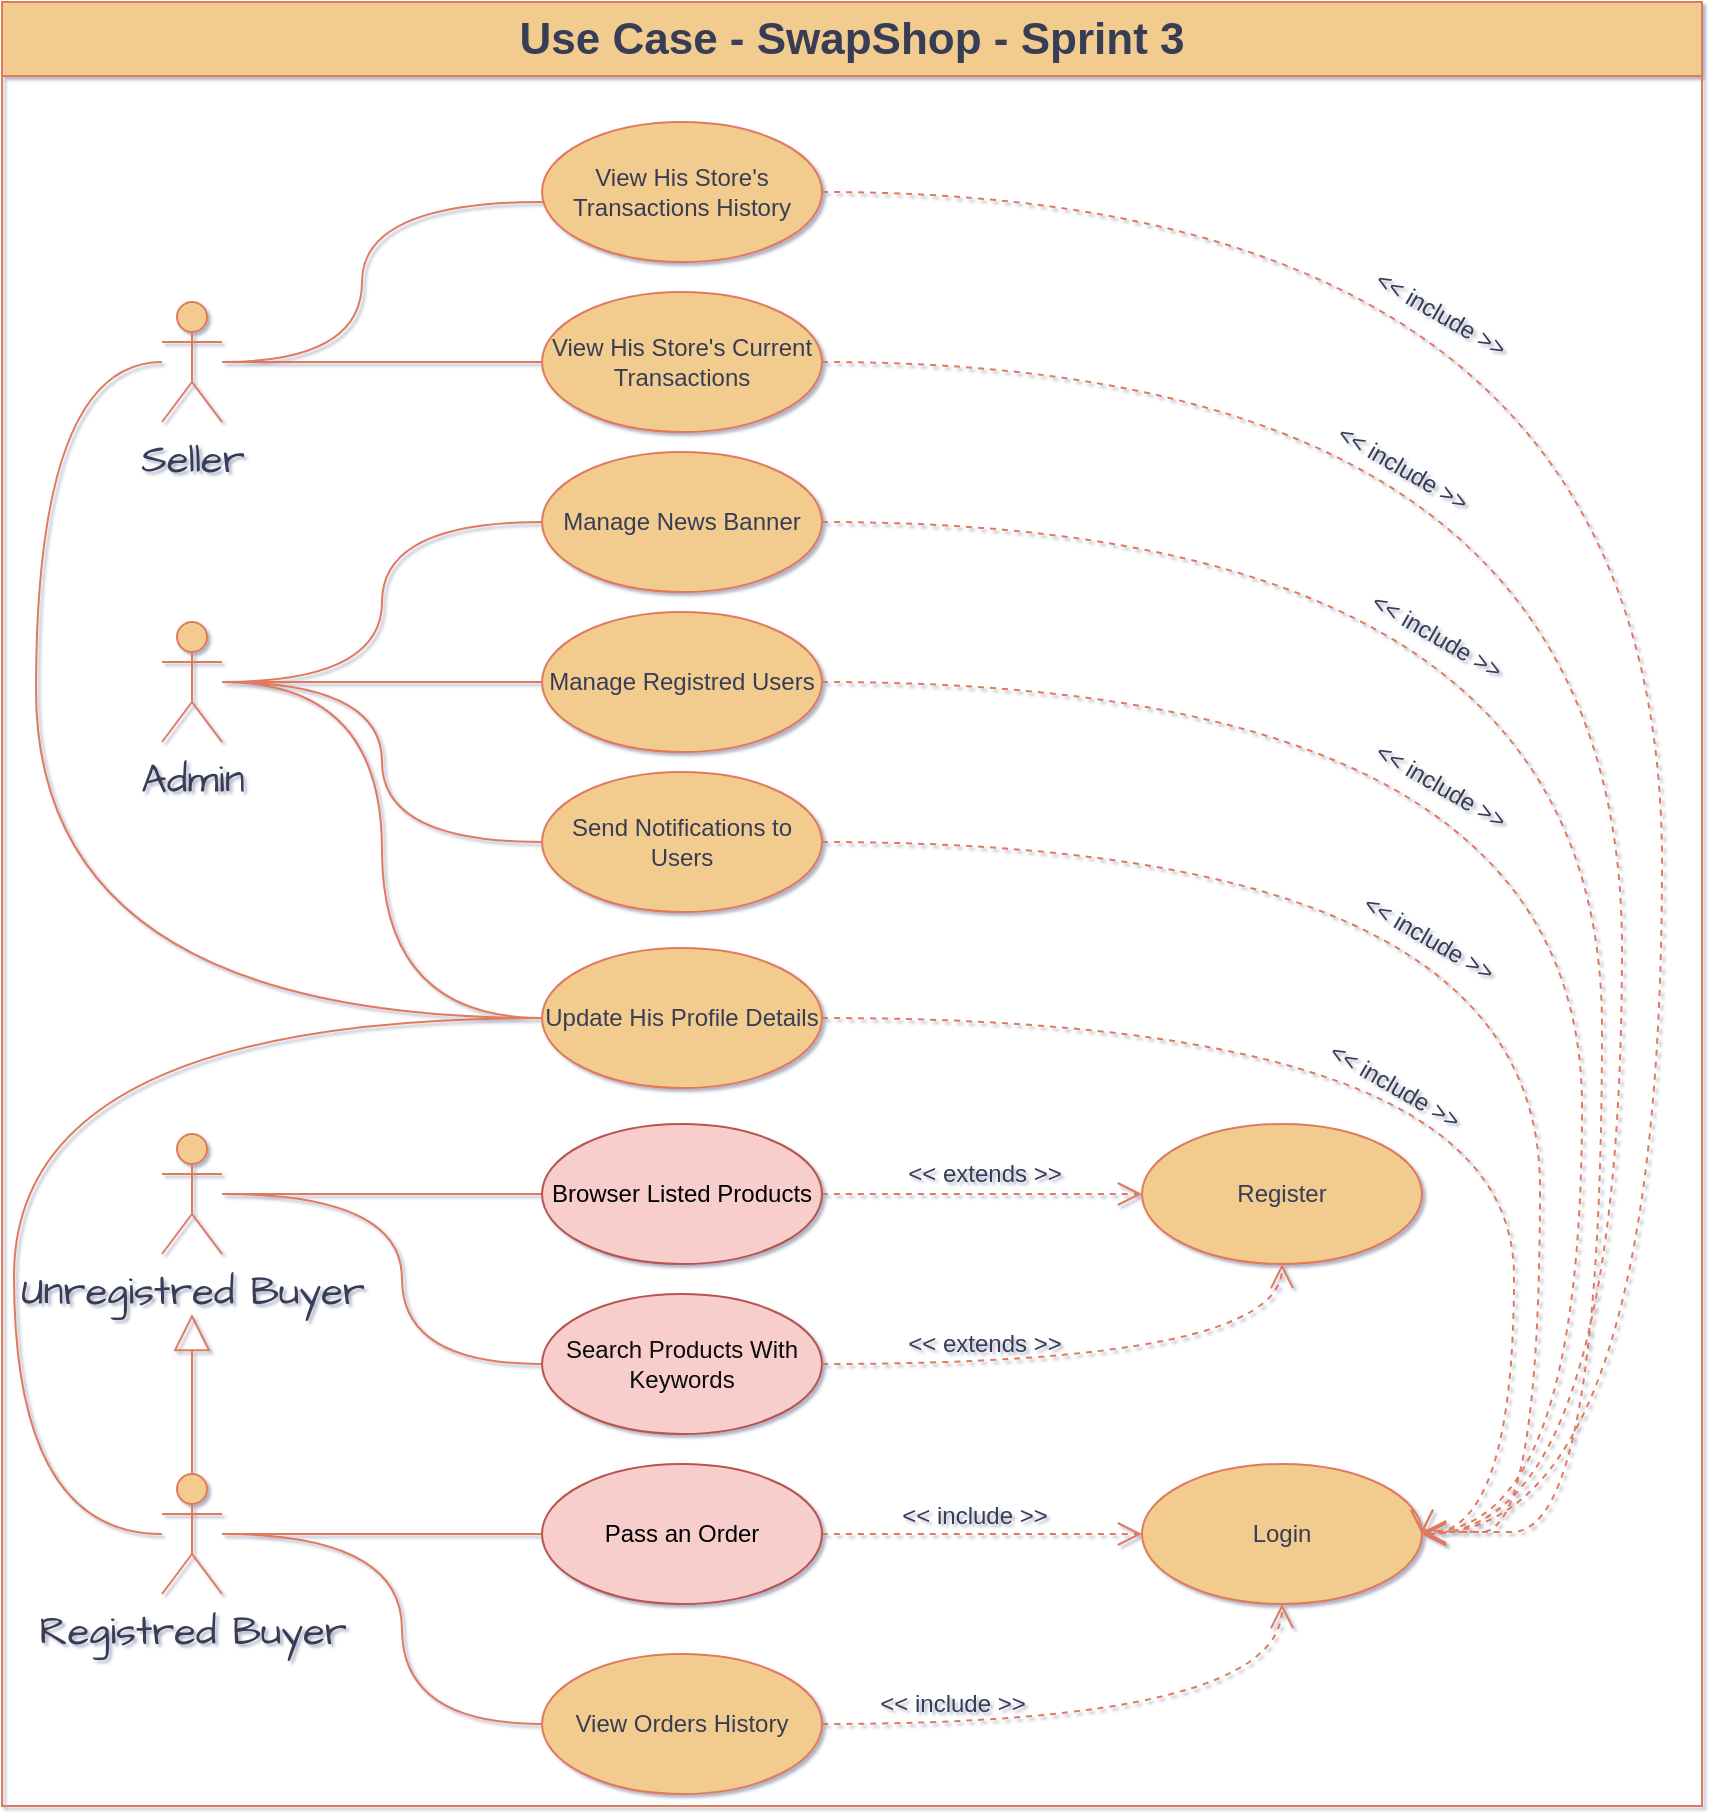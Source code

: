 <mxfile version="22.0.2" type="device">
  <diagram name="Page-1" id="z6ih7qYuso2xhcdKd3oD">
    <mxGraphModel dx="1500" dy="887" grid="0" gridSize="10" guides="1" tooltips="1" connect="1" arrows="1" fold="1" page="1" pageScale="1" pageWidth="850" pageHeight="1100" background="#ffffff" math="0" shadow="1">
      <root>
        <mxCell id="0" />
        <mxCell id="1" parent="0" />
        <mxCell id="4rw5cB1_CTzwK8eJVFjz-12" style="edgeStyle=orthogonalEdgeStyle;orthogonalLoop=1;jettySize=auto;html=1;strokeColor=#E07A5F;fontColor=#393C56;fillColor=#F2CC8F;endArrow=none;endFill=0;curved=1;" parent="1" source="4rw5cB1_CTzwK8eJVFjz-2" target="4rw5cB1_CTzwK8eJVFjz-11" edge="1">
          <mxGeometry relative="1" as="geometry" />
        </mxCell>
        <mxCell id="lIjvvMmouhFnUYT-vtNx-2" style="edgeStyle=orthogonalEdgeStyle;orthogonalLoop=1;jettySize=auto;html=1;strokeColor=#E07A5F;fontColor=#393C56;fillColor=#F2CC8F;endArrow=none;endFill=0;curved=1;entryX=0;entryY=0.5;entryDx=0;entryDy=0;" edge="1" parent="1" source="4rw5cB1_CTzwK8eJVFjz-2" target="UnjpJU-7tagS8V5Rd3ko-1">
          <mxGeometry relative="1" as="geometry">
            <mxPoint x="111" y="400" as="sourcePoint" />
            <mxPoint x="280" y="410" as="targetPoint" />
          </mxGeometry>
        </mxCell>
        <mxCell id="lIjvvMmouhFnUYT-vtNx-3" style="edgeStyle=orthogonalEdgeStyle;orthogonalLoop=1;jettySize=auto;html=1;strokeColor=#E07A5F;fontColor=#393C56;fillColor=#F2CC8F;endArrow=none;endFill=0;curved=1;entryX=0;entryY=0.5;entryDx=0;entryDy=0;" edge="1" parent="1" source="4rw5cB1_CTzwK8eJVFjz-2" target="UnjpJU-7tagS8V5Rd3ko-2">
          <mxGeometry relative="1" as="geometry">
            <mxPoint x="110" y="400" as="sourcePoint" />
            <mxPoint x="290" y="420" as="targetPoint" />
          </mxGeometry>
        </mxCell>
        <mxCell id="lIjvvMmouhFnUYT-vtNx-5" style="edgeStyle=orthogonalEdgeStyle;orthogonalLoop=1;jettySize=auto;html=1;strokeColor=#E07A5F;fontColor=#393C56;fillColor=#F2CC8F;endArrow=none;endFill=0;curved=1;entryX=0;entryY=0.5;entryDx=0;entryDy=0;" edge="1" parent="1" source="4rw5cB1_CTzwK8eJVFjz-22" target="lIjvvMmouhFnUYT-vtNx-4">
          <mxGeometry relative="1" as="geometry">
            <mxPoint x="118" y="655" as="sourcePoint" />
            <mxPoint x="280" y="330" as="targetPoint" />
            <Array as="points">
              <mxPoint x="6" y="826" />
              <mxPoint x="6" y="568" />
            </Array>
          </mxGeometry>
        </mxCell>
        <mxCell id="lIjvvMmouhFnUYT-vtNx-6" style="edgeStyle=orthogonalEdgeStyle;orthogonalLoop=1;jettySize=auto;html=1;strokeColor=#E07A5F;fontColor=#393C56;fillColor=#F2CC8F;endArrow=none;endFill=0;curved=1;entryX=0;entryY=0.5;entryDx=0;entryDy=0;" edge="1" parent="1" source="4rw5cB1_CTzwK8eJVFjz-2" target="lIjvvMmouhFnUYT-vtNx-4">
          <mxGeometry relative="1" as="geometry">
            <mxPoint x="120" y="666" as="sourcePoint" />
            <mxPoint x="280" y="578" as="targetPoint" />
          </mxGeometry>
        </mxCell>
        <mxCell id="4rw5cB1_CTzwK8eJVFjz-2" value="Admin" style="shape=umlActor;verticalLabelPosition=bottom;verticalAlign=top;html=1;outlineConnect=0;hachureGap=4;strokeColor=#E07A5F;fontFamily=Architects Daughter;fontSource=https%3A%2F%2Ffonts.googleapis.com%2Fcss%3Ffamily%3DArchitects%2BDaughter;fontSize=20;fontColor=#393C56;fillColor=#F2CC8F;labelBackgroundColor=none;" parent="1" vertex="1">
          <mxGeometry x="80" y="370" width="30" height="60" as="geometry" />
        </mxCell>
        <mxCell id="4rw5cB1_CTzwK8eJVFjz-18" style="edgeStyle=orthogonalEdgeStyle;orthogonalLoop=1;jettySize=auto;html=1;strokeColor=#E07A5F;fontColor=#393C56;fillColor=#F2CC8F;endArrow=none;endFill=0;curved=1;" parent="1" source="4rw5cB1_CTzwK8eJVFjz-3" target="4rw5cB1_CTzwK8eJVFjz-16" edge="1">
          <mxGeometry relative="1" as="geometry">
            <mxPoint x="170" y="656" as="targetPoint" />
          </mxGeometry>
        </mxCell>
        <mxCell id="4rw5cB1_CTzwK8eJVFjz-19" style="edgeStyle=orthogonalEdgeStyle;orthogonalLoop=1;jettySize=auto;html=1;strokeColor=#E07A5F;fontColor=#393C56;fillColor=#F2CC8F;endArrow=none;endFill=0;curved=1;" parent="1" source="4rw5cB1_CTzwK8eJVFjz-22" target="4rw5cB1_CTzwK8eJVFjz-17" edge="1">
          <mxGeometry relative="1" as="geometry">
            <Array as="points">
              <mxPoint x="260" y="826" />
              <mxPoint x="260" y="826" />
            </Array>
          </mxGeometry>
        </mxCell>
        <mxCell id="4rw5cB1_CTzwK8eJVFjz-37" style="edgeStyle=orthogonalEdgeStyle;orthogonalLoop=1;jettySize=auto;html=1;strokeColor=#E07A5F;fontColor=#393C56;fillColor=#F2CC8F;endArrow=none;endFill=0;curved=1;" parent="1" source="4rw5cB1_CTzwK8eJVFjz-3" target="4rw5cB1_CTzwK8eJVFjz-35" edge="1">
          <mxGeometry relative="1" as="geometry">
            <Array as="points">
              <mxPoint x="200" y="656" />
              <mxPoint x="200" y="741" />
            </Array>
          </mxGeometry>
        </mxCell>
        <mxCell id="4rw5cB1_CTzwK8eJVFjz-3" value="Unregistred Buyer" style="shape=umlActor;verticalLabelPosition=bottom;verticalAlign=top;html=1;outlineConnect=0;hachureGap=4;strokeColor=#E07A5F;fontFamily=Architects Daughter;fontSource=https%3A%2F%2Ffonts.googleapis.com%2Fcss%3Ffamily%3DArchitects%2BDaughter;fontSize=20;fontColor=#393C56;fillColor=#F2CC8F;labelBackgroundColor=none;" parent="1" vertex="1">
          <mxGeometry x="80" y="626" width="30" height="60" as="geometry" />
        </mxCell>
        <mxCell id="4rw5cB1_CTzwK8eJVFjz-24" value="" style="edgeStyle=orthogonalEdgeStyle;rounded=0;orthogonalLoop=1;jettySize=auto;html=1;strokeColor=#E07A5F;fontColor=#393C56;fillColor=#F2CC8F;endArrow=block;endFill=0;startSize=26;endSize=16;" parent="1" source="4rw5cB1_CTzwK8eJVFjz-22" edge="1">
          <mxGeometry relative="1" as="geometry">
            <mxPoint x="95" y="716" as="targetPoint" />
          </mxGeometry>
        </mxCell>
        <mxCell id="4rw5cB1_CTzwK8eJVFjz-41" style="edgeStyle=orthogonalEdgeStyle;orthogonalLoop=1;jettySize=auto;html=1;strokeColor=#E07A5F;fontColor=#393C56;fillColor=#F2CC8F;endArrow=none;endFill=0;curved=1;" parent="1" source="4rw5cB1_CTzwK8eJVFjz-22" target="4rw5cB1_CTzwK8eJVFjz-40" edge="1">
          <mxGeometry relative="1" as="geometry">
            <Array as="points">
              <mxPoint x="200" y="826" />
              <mxPoint x="200" y="921" />
            </Array>
          </mxGeometry>
        </mxCell>
        <mxCell id="4rw5cB1_CTzwK8eJVFjz-22" value="Registred Buyer" style="shape=umlActor;verticalLabelPosition=bottom;verticalAlign=top;html=1;outlineConnect=0;hachureGap=4;strokeColor=#E07A5F;fontFamily=Architects Daughter;fontSource=https%3A%2F%2Ffonts.googleapis.com%2Fcss%3Ffamily%3DArchitects%2BDaughter;fontSize=20;fontColor=#393C56;fillColor=#F2CC8F;labelBackgroundColor=none;" parent="1" vertex="1">
          <mxGeometry x="80" y="796" width="30" height="60" as="geometry" />
        </mxCell>
        <mxCell id="4rw5cB1_CTzwK8eJVFjz-10" style="edgeStyle=orthogonalEdgeStyle;orthogonalLoop=1;jettySize=auto;html=1;labelBackgroundColor=none;strokeColor=#E07A5F;fontColor=default;endArrow=none;endFill=0;curved=1;" parent="1" source="4rw5cB1_CTzwK8eJVFjz-4" target="4rw5cB1_CTzwK8eJVFjz-9" edge="1">
          <mxGeometry relative="1" as="geometry" />
        </mxCell>
        <mxCell id="lIjvvMmouhFnUYT-vtNx-7" style="edgeStyle=orthogonalEdgeStyle;orthogonalLoop=1;jettySize=auto;html=1;labelBackgroundColor=none;strokeColor=#E07A5F;fontColor=default;endArrow=none;endFill=0;curved=1;entryX=0;entryY=0.5;entryDx=0;entryDy=0;" edge="1" parent="1" source="4rw5cB1_CTzwK8eJVFjz-4" target="lIjvvMmouhFnUYT-vtNx-4">
          <mxGeometry relative="1" as="geometry">
            <mxPoint x="120" y="250" as="sourcePoint" />
            <mxPoint x="280" y="250" as="targetPoint" />
            <Array as="points">
              <mxPoint x="17" y="240" />
              <mxPoint x="17" y="568" />
            </Array>
          </mxGeometry>
        </mxCell>
        <mxCell id="4rw5cB1_CTzwK8eJVFjz-14" style="edgeStyle=orthogonalEdgeStyle;orthogonalLoop=1;jettySize=auto;html=1;strokeColor=#E07A5F;fontColor=#393C56;fillColor=#F2CC8F;endArrow=none;endFill=0;curved=1;" parent="1" source="4rw5cB1_CTzwK8eJVFjz-4" target="4rw5cB1_CTzwK8eJVFjz-13" edge="1">
          <mxGeometry relative="1" as="geometry">
            <Array as="points">
              <mxPoint x="180" y="240" />
              <mxPoint x="180" y="160" />
            </Array>
          </mxGeometry>
        </mxCell>
        <mxCell id="4rw5cB1_CTzwK8eJVFjz-4" value="Seller" style="shape=umlActor;verticalLabelPosition=bottom;verticalAlign=top;html=1;outlineConnect=0;hachureGap=4;strokeColor=#E07A5F;fontFamily=Architects Daughter;fontSource=https%3A%2F%2Ffonts.googleapis.com%2Fcss%3Ffamily%3DArchitects%2BDaughter;fontSize=20;fontColor=#393C56;fillColor=#F2CC8F;labelBackgroundColor=none;" parent="1" vertex="1">
          <mxGeometry x="80" y="210" width="30" height="60" as="geometry" />
        </mxCell>
        <mxCell id="4rw5cB1_CTzwK8eJVFjz-9" value="View His Store&#39;s Current Transactions" style="ellipse;whiteSpace=wrap;html=1;strokeColor=#E07A5F;fontColor=#393C56;fillColor=#F2CC8F;labelBackgroundColor=none;" parent="1" vertex="1">
          <mxGeometry x="270" y="205" width="140" height="70" as="geometry" />
        </mxCell>
        <mxCell id="4rw5cB1_CTzwK8eJVFjz-13" value="View His Store&#39;s Transactions History" style="ellipse;whiteSpace=wrap;html=1;strokeColor=#E07A5F;fontColor=#393C56;fillColor=#F2CC8F;labelBackgroundColor=none;" parent="1" vertex="1">
          <mxGeometry x="270" y="120" width="140" height="70" as="geometry" />
        </mxCell>
        <mxCell id="4rw5cB1_CTzwK8eJVFjz-11" value="Manage Registred Users" style="ellipse;whiteSpace=wrap;html=1;strokeColor=#E07A5F;fontColor=#393C56;fillColor=#F2CC8F;labelBackgroundColor=none;" parent="1" vertex="1">
          <mxGeometry x="270" y="365" width="140" height="70" as="geometry" />
        </mxCell>
        <mxCell id="4rw5cB1_CTzwK8eJVFjz-20" value="Login" style="ellipse;whiteSpace=wrap;html=1;strokeColor=#E07A5F;fontColor=#393C56;fillColor=#F2CC8F;labelBackgroundColor=none;" parent="1" vertex="1">
          <mxGeometry x="570" y="791" width="140" height="70" as="geometry" />
        </mxCell>
        <mxCell id="4rw5cB1_CTzwK8eJVFjz-21" value="Register" style="ellipse;whiteSpace=wrap;html=1;strokeColor=#E07A5F;fontColor=#393C56;fillColor=#F2CC8F;labelBackgroundColor=none;" parent="1" vertex="1">
          <mxGeometry x="570" y="621" width="140" height="70" as="geometry" />
        </mxCell>
        <mxCell id="4rw5cB1_CTzwK8eJVFjz-35" value="&lt;font color=&quot;#0a0a0a&quot;&gt;Search Products With Keywords&lt;/font&gt;" style="ellipse;whiteSpace=wrap;html=1;strokeColor=#b85450;fillColor=#f8cecc;labelBackgroundColor=none;" parent="1" vertex="1">
          <mxGeometry x="270" y="706" width="140" height="70" as="geometry" />
        </mxCell>
        <mxCell id="4rw5cB1_CTzwK8eJVFjz-25" style="edgeStyle=orthogonalEdgeStyle;orthogonalLoop=1;jettySize=auto;html=1;strokeColor=#E07A5F;fontColor=#393C56;fillColor=#F2CC8F;dashed=1;endArrow=open;endFill=0;endSize=10;curved=1;" parent="1" source="4rw5cB1_CTzwK8eJVFjz-17" target="4rw5cB1_CTzwK8eJVFjz-20" edge="1">
          <mxGeometry relative="1" as="geometry" />
        </mxCell>
        <mxCell id="4rw5cB1_CTzwK8eJVFjz-43" style="edgeStyle=orthogonalEdgeStyle;orthogonalLoop=1;jettySize=auto;html=1;strokeColor=#E07A5F;fontColor=#393C56;fillColor=#F2CC8F;dashed=1;endArrow=open;endFill=0;endSize=10;exitX=1;exitY=0.5;exitDx=0;exitDy=0;curved=1;" parent="1" source="4rw5cB1_CTzwK8eJVFjz-40" target="4rw5cB1_CTzwK8eJVFjz-20" edge="1">
          <mxGeometry relative="1" as="geometry">
            <mxPoint x="420" y="836" as="sourcePoint" />
            <mxPoint x="580" y="836" as="targetPoint" />
          </mxGeometry>
        </mxCell>
        <mxCell id="4rw5cB1_CTzwK8eJVFjz-17" value="&lt;font color=&quot;#000000&quot;&gt;Pass an Order&lt;/font&gt;" style="ellipse;whiteSpace=wrap;html=1;strokeColor=#b85450;fillColor=#f8cecc;labelBackgroundColor=none;" parent="1" vertex="1">
          <mxGeometry x="270" y="791" width="140" height="70" as="geometry" />
        </mxCell>
        <mxCell id="4rw5cB1_CTzwK8eJVFjz-40" value="View Orders History" style="ellipse;whiteSpace=wrap;html=1;strokeColor=#E07A5F;fontColor=#393C56;fillColor=#F2CC8F;labelBackgroundColor=none;" parent="1" vertex="1">
          <mxGeometry x="270" y="886" width="140" height="70" as="geometry" />
        </mxCell>
        <mxCell id="4rw5cB1_CTzwK8eJVFjz-26" value="&amp;lt;&amp;lt; include &amp;gt;&amp;gt;" style="text;html=1;align=center;verticalAlign=middle;resizable=0;points=[];autosize=1;strokeColor=none;fillColor=none;fontColor=#393C56;" parent="1" vertex="1">
          <mxGeometry x="436" y="802" width="100" height="30" as="geometry" />
        </mxCell>
        <mxCell id="4rw5cB1_CTzwK8eJVFjz-52" value="&amp;lt;&amp;lt; include &amp;gt;&amp;gt;" style="text;html=1;align=center;verticalAlign=middle;resizable=0;points=[];autosize=1;strokeColor=none;fillColor=none;fontColor=#393C56;rotation=30;" parent="1" vertex="1">
          <mxGeometry x="650" y="278" width="100" height="30" as="geometry" />
        </mxCell>
        <mxCell id="4rw5cB1_CTzwK8eJVFjz-44" value="&amp;lt;&amp;lt; include &amp;gt;&amp;gt;" style="text;html=1;align=center;verticalAlign=middle;resizable=0;points=[];autosize=1;strokeColor=none;fillColor=none;fontColor=#393C56;" parent="1" vertex="1">
          <mxGeometry x="425" y="896" width="100" height="30" as="geometry" />
        </mxCell>
        <mxCell id="4rw5cB1_CTzwK8eJVFjz-31" value="&amp;lt;&amp;lt; extends &amp;gt;&amp;gt;" style="text;html=1;align=center;verticalAlign=middle;resizable=0;points=[];autosize=1;strokeColor=none;fillColor=none;fontColor=#393C56;" parent="1" vertex="1">
          <mxGeometry x="441" y="631" width="100" height="30" as="geometry" />
        </mxCell>
        <mxCell id="4rw5cB1_CTzwK8eJVFjz-34" style="edgeStyle=orthogonalEdgeStyle;orthogonalLoop=1;jettySize=auto;html=1;strokeColor=#E07A5F;fontColor=#393C56;fillColor=#F2CC8F;dashed=1;endArrow=open;endFill=0;endSize=10;curved=1;" parent="1" source="4rw5cB1_CTzwK8eJVFjz-16" target="4rw5cB1_CTzwK8eJVFjz-21" edge="1">
          <mxGeometry relative="1" as="geometry">
            <mxPoint x="470" y="736" as="sourcePoint" />
            <mxPoint x="630" y="736" as="targetPoint" />
          </mxGeometry>
        </mxCell>
        <mxCell id="4rw5cB1_CTzwK8eJVFjz-38" style="edgeStyle=orthogonalEdgeStyle;orthogonalLoop=1;jettySize=auto;html=1;strokeColor=#E07A5F;fontColor=#393C56;fillColor=#F2CC8F;dashed=1;endArrow=open;endFill=0;endSize=10;curved=1;" parent="1" source="4rw5cB1_CTzwK8eJVFjz-35" target="4rw5cB1_CTzwK8eJVFjz-21" edge="1">
          <mxGeometry relative="1" as="geometry">
            <mxPoint x="420" y="666" as="sourcePoint" />
            <mxPoint x="580" y="666" as="targetPoint" />
          </mxGeometry>
        </mxCell>
        <mxCell id="4rw5cB1_CTzwK8eJVFjz-46" style="edgeStyle=orthogonalEdgeStyle;orthogonalLoop=1;jettySize=auto;html=1;strokeColor=#E07A5F;fontColor=#393C56;fillColor=#F2CC8F;dashed=1;endArrow=open;endFill=0;endSize=10;curved=1;" parent="1" source="4rw5cB1_CTzwK8eJVFjz-11" target="4rw5cB1_CTzwK8eJVFjz-20" edge="1">
          <mxGeometry relative="1" as="geometry">
            <mxPoint x="420" y="655" as="sourcePoint" />
            <mxPoint x="650" y="605" as="targetPoint" />
            <Array as="points">
              <mxPoint x="790" y="400" />
              <mxPoint x="790" y="825" />
            </Array>
          </mxGeometry>
        </mxCell>
        <mxCell id="UnjpJU-7tagS8V5Rd3ko-4" style="edgeStyle=orthogonalEdgeStyle;orthogonalLoop=1;jettySize=auto;html=1;strokeColor=#E07A5F;fontColor=#393C56;fillColor=#F2CC8F;dashed=1;endArrow=open;endFill=0;endSize=10;curved=1;exitX=1;exitY=0.5;exitDx=0;exitDy=0;entryX=1;entryY=0.5;entryDx=0;entryDy=0;" parent="1" source="UnjpJU-7tagS8V5Rd3ko-1" target="4rw5cB1_CTzwK8eJVFjz-20" edge="1">
          <mxGeometry relative="1" as="geometry">
            <mxPoint x="420" y="410" as="sourcePoint" />
            <mxPoint x="720" y="740" as="targetPoint" />
            <Array as="points">
              <mxPoint x="769" y="480" />
              <mxPoint x="769" y="825" />
              <mxPoint x="710" y="825" />
            </Array>
          </mxGeometry>
        </mxCell>
        <mxCell id="lIjvvMmouhFnUYT-vtNx-8" style="edgeStyle=orthogonalEdgeStyle;orthogonalLoop=1;jettySize=auto;html=1;strokeColor=#E07A5F;fontColor=#393C56;fillColor=#F2CC8F;dashed=1;endArrow=open;endFill=0;endSize=10;curved=1;exitX=1;exitY=0.5;exitDx=0;exitDy=0;entryX=1;entryY=0.5;entryDx=0;entryDy=0;" edge="1" parent="1" source="lIjvvMmouhFnUYT-vtNx-4" target="4rw5cB1_CTzwK8eJVFjz-20">
          <mxGeometry relative="1" as="geometry">
            <mxPoint x="420" y="490" as="sourcePoint" />
            <mxPoint x="720" y="836" as="targetPoint" />
            <Array as="points">
              <mxPoint x="756" y="568" />
              <mxPoint x="756" y="826" />
            </Array>
          </mxGeometry>
        </mxCell>
        <mxCell id="UnjpJU-7tagS8V5Rd3ko-3" style="edgeStyle=orthogonalEdgeStyle;orthogonalLoop=1;jettySize=auto;html=1;strokeColor=#E07A5F;fontColor=#393C56;fillColor=#F2CC8F;dashed=1;endArrow=open;endFill=0;endSize=10;curved=1;entryX=1;entryY=0.5;entryDx=0;entryDy=0;" parent="1" source="UnjpJU-7tagS8V5Rd3ko-2" target="4rw5cB1_CTzwK8eJVFjz-20" edge="1">
          <mxGeometry relative="1" as="geometry">
            <mxPoint x="420" y="410" as="sourcePoint" />
            <mxPoint x="720" y="740" as="targetPoint" />
            <Array as="points">
              <mxPoint x="800" y="320" />
              <mxPoint x="800" y="825" />
              <mxPoint x="710" y="825" />
            </Array>
          </mxGeometry>
        </mxCell>
        <mxCell id="4rw5cB1_CTzwK8eJVFjz-39" value="&amp;lt;&amp;lt; extends &amp;gt;&amp;gt;" style="text;html=1;align=center;verticalAlign=middle;resizable=0;points=[];autosize=1;strokeColor=none;fillColor=none;fontColor=#393C56;" parent="1" vertex="1">
          <mxGeometry x="441" y="716" width="100" height="30" as="geometry" />
        </mxCell>
        <mxCell id="4rw5cB1_CTzwK8eJVFjz-48" style="edgeStyle=orthogonalEdgeStyle;orthogonalLoop=1;jettySize=auto;html=1;strokeColor=#E07A5F;fontColor=#393C56;fillColor=#F2CC8F;dashed=1;endArrow=open;endFill=0;endSize=10;curved=1;exitX=1;exitY=0.5;exitDx=0;exitDy=0;entryX=1;entryY=0.5;entryDx=0;entryDy=0;" parent="1" source="4rw5cB1_CTzwK8eJVFjz-13" target="4rw5cB1_CTzwK8eJVFjz-20" edge="1">
          <mxGeometry relative="1" as="geometry">
            <mxPoint x="420" y="410" as="sourcePoint" />
            <mxPoint x="720" y="740" as="targetPoint" />
            <Array as="points">
              <mxPoint x="830" y="155" />
              <mxPoint x="830" y="826" />
            </Array>
          </mxGeometry>
        </mxCell>
        <mxCell id="4rw5cB1_CTzwK8eJVFjz-51" style="edgeStyle=orthogonalEdgeStyle;orthogonalLoop=1;jettySize=auto;html=1;strokeColor=#E07A5F;fontColor=#393C56;fillColor=#F2CC8F;dashed=1;endArrow=open;endFill=0;endSize=10;curved=1;exitX=1;exitY=0.5;exitDx=0;exitDy=0;entryX=1;entryY=0.5;entryDx=0;entryDy=0;" parent="1" source="4rw5cB1_CTzwK8eJVFjz-9" target="4rw5cB1_CTzwK8eJVFjz-20" edge="1">
          <mxGeometry relative="1" as="geometry">
            <mxPoint x="420" y="165" as="sourcePoint" />
            <mxPoint x="720" y="740" as="targetPoint" />
            <Array as="points">
              <mxPoint x="810" y="240" />
              <mxPoint x="810" y="826" />
            </Array>
          </mxGeometry>
        </mxCell>
        <mxCell id="4rw5cB1_CTzwK8eJVFjz-53" value="&lt;font style=&quot;font-size: 22px;&quot;&gt;Use Case - SwapShop - Sprint 3&lt;/font&gt;" style="swimlane;whiteSpace=wrap;html=1;strokeColor=#E07A5F;fontColor=#393C56;fillColor=#F2CC8F;startSize=37;" parent="1" vertex="1">
          <mxGeometry y="60" width="850" height="902" as="geometry" />
        </mxCell>
        <mxCell id="UnjpJU-7tagS8V5Rd3ko-1" value="Send Notifications to Users" style="ellipse;whiteSpace=wrap;html=1;strokeColor=#E07A5F;fontColor=#393C56;fillColor=#F2CC8F;labelBackgroundColor=none;" parent="4rw5cB1_CTzwK8eJVFjz-53" vertex="1">
          <mxGeometry x="270" y="385" width="140" height="70" as="geometry" />
        </mxCell>
        <mxCell id="lIjvvMmouhFnUYT-vtNx-4" value="Update His Profile Details" style="ellipse;whiteSpace=wrap;html=1;strokeColor=#E07A5F;fontColor=#393C56;fillColor=#F2CC8F;labelBackgroundColor=none;" vertex="1" parent="4rw5cB1_CTzwK8eJVFjz-53">
          <mxGeometry x="270" y="473" width="140" height="70" as="geometry" />
        </mxCell>
        <mxCell id="UnjpJU-7tagS8V5Rd3ko-2" value="Manage News Banner" style="ellipse;whiteSpace=wrap;html=1;strokeColor=#E07A5F;fontColor=#393C56;fillColor=#F2CC8F;labelBackgroundColor=none;" parent="4rw5cB1_CTzwK8eJVFjz-53" vertex="1">
          <mxGeometry x="270" y="225" width="140" height="70" as="geometry" />
        </mxCell>
        <mxCell id="UnjpJU-7tagS8V5Rd3ko-6" value="&amp;lt;&amp;lt; include &amp;gt;&amp;gt;" style="text;html=1;align=center;verticalAlign=middle;resizable=0;points=[];autosize=1;strokeColor=none;fillColor=none;fontColor=#393C56;rotation=30;" parent="4rw5cB1_CTzwK8eJVFjz-53" vertex="1">
          <mxGeometry x="663" y="453" width="100" height="30" as="geometry" />
        </mxCell>
        <mxCell id="UnjpJU-7tagS8V5Rd3ko-5" value="&amp;lt;&amp;lt; include &amp;gt;&amp;gt;" style="text;html=1;align=center;verticalAlign=middle;resizable=0;points=[];autosize=1;strokeColor=none;fillColor=none;fontColor=#393C56;rotation=30;" parent="4rw5cB1_CTzwK8eJVFjz-53" vertex="1">
          <mxGeometry x="667" y="302" width="100" height="30" as="geometry" />
        </mxCell>
        <mxCell id="4rw5cB1_CTzwK8eJVFjz-16" value="&lt;font color=&quot;#000000&quot;&gt;Browser Listed Products&lt;/font&gt;" style="ellipse;whiteSpace=wrap;html=1;strokeColor=#b85450;fillColor=#f8cecc;labelBackgroundColor=none;" parent="4rw5cB1_CTzwK8eJVFjz-53" vertex="1">
          <mxGeometry x="270" y="561" width="140" height="70" as="geometry" />
        </mxCell>
        <mxCell id="4rw5cB1_CTzwK8eJVFjz-47" value="&amp;lt;&amp;lt; include &amp;gt;&amp;gt;" style="text;html=1;align=center;verticalAlign=middle;resizable=0;points=[];autosize=1;strokeColor=none;fillColor=none;fontColor=#393C56;rotation=30;" parent="4rw5cB1_CTzwK8eJVFjz-53" vertex="1">
          <mxGeometry x="669" y="377" width="100" height="30" as="geometry" />
        </mxCell>
        <mxCell id="4rw5cB1_CTzwK8eJVFjz-49" value="&amp;lt;&amp;lt; include &amp;gt;&amp;gt;" style="text;html=1;align=center;verticalAlign=middle;resizable=0;points=[];autosize=1;strokeColor=none;fillColor=none;fontColor=#393C56;rotation=30;" parent="4rw5cB1_CTzwK8eJVFjz-53" vertex="1">
          <mxGeometry x="669" y="141" width="100" height="30" as="geometry" />
        </mxCell>
        <mxCell id="lIjvvMmouhFnUYT-vtNx-9" value="&amp;lt;&amp;lt; include &amp;gt;&amp;gt;" style="text;html=1;align=center;verticalAlign=middle;resizable=0;points=[];autosize=1;strokeColor=none;fillColor=none;fontColor=#393C56;rotation=30;" vertex="1" parent="4rw5cB1_CTzwK8eJVFjz-53">
          <mxGeometry x="646" y="527" width="100" height="30" as="geometry" />
        </mxCell>
      </root>
    </mxGraphModel>
  </diagram>
</mxfile>
